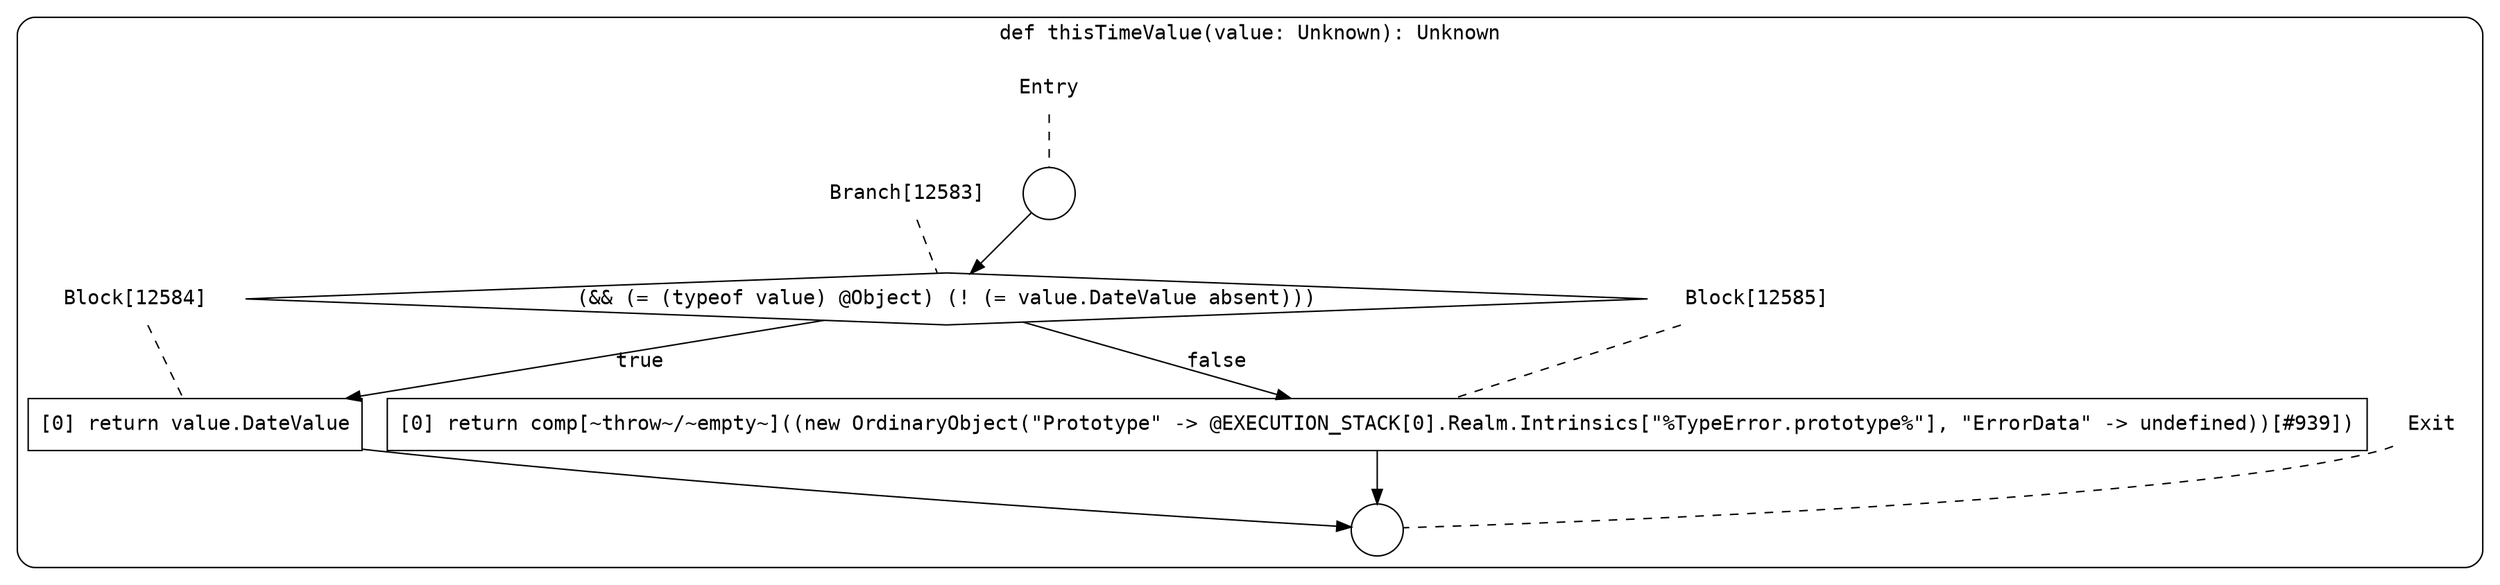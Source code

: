 digraph {
  graph [fontname = "Consolas"]
  node [fontname = "Consolas"]
  edge [fontname = "Consolas"]
  subgraph cluster2118 {
    label = "def thisTimeValue(value: Unknown): Unknown"
    style = rounded
    cluster2118_entry_name [shape=none, label=<<font color="black">Entry</font>>]
    cluster2118_entry_name -> cluster2118_entry [arrowhead=none, color="black", style=dashed]
    cluster2118_entry [shape=circle label=" " color="black" fillcolor="white" style=filled]
    cluster2118_entry -> node12583 [color="black"]
    cluster2118_exit_name [shape=none, label=<<font color="black">Exit</font>>]
    cluster2118_exit_name -> cluster2118_exit [arrowhead=none, color="black", style=dashed]
    cluster2118_exit [shape=circle label=" " color="black" fillcolor="white" style=filled]
    node12583_name [shape=none, label=<<font color="black">Branch[12583]</font>>]
    node12583_name -> node12583 [arrowhead=none, color="black", style=dashed]
    node12583 [shape=diamond, label=<<font color="black">(&amp;&amp; (= (typeof value) @Object) (! (= value.DateValue absent)))</font>> color="black" fillcolor="white", style=filled]
    node12583 -> node12584 [label=<<font color="black">true</font>> color="black"]
    node12583 -> node12585 [label=<<font color="black">false</font>> color="black"]
    node12584_name [shape=none, label=<<font color="black">Block[12584]</font>>]
    node12584_name -> node12584 [arrowhead=none, color="black", style=dashed]
    node12584 [shape=box, label=<<font color="black">[0] return value.DateValue<BR ALIGN="LEFT"/></font>> color="black" fillcolor="white", style=filled]
    node12584 -> cluster2118_exit [color="black"]
    node12585_name [shape=none, label=<<font color="black">Block[12585]</font>>]
    node12585_name -> node12585 [arrowhead=none, color="black", style=dashed]
    node12585 [shape=box, label=<<font color="black">[0] return comp[~throw~/~empty~]((new OrdinaryObject(&quot;Prototype&quot; -&gt; @EXECUTION_STACK[0].Realm.Intrinsics[&quot;%TypeError.prototype%&quot;], &quot;ErrorData&quot; -&gt; undefined))[#939])<BR ALIGN="LEFT"/></font>> color="black" fillcolor="white", style=filled]
    node12585 -> cluster2118_exit [color="black"]
  }
}